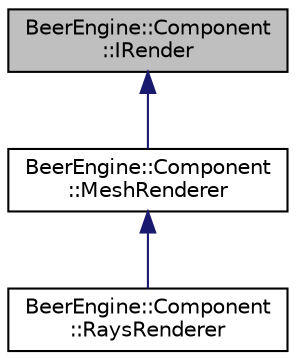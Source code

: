 digraph "BeerEngine::Component::IRender"
{
  edge [fontname="Helvetica",fontsize="10",labelfontname="Helvetica",labelfontsize="10"];
  node [fontname="Helvetica",fontsize="10",shape=record];
  Node0 [label="BeerEngine::Component\l::IRender",height=0.2,width=0.4,color="black", fillcolor="grey75", style="filled", fontcolor="black"];
  Node0 -> Node1 [dir="back",color="midnightblue",fontsize="10",style="solid"];
  Node1 [label="BeerEngine::Component\l::MeshRenderer",height=0.2,width=0.4,color="black", fillcolor="white", style="filled",URL="$class_beer_engine_1_1_component_1_1_mesh_renderer.html"];
  Node1 -> Node2 [dir="back",color="midnightblue",fontsize="10",style="solid"];
  Node2 [label="BeerEngine::Component\l::RaysRenderer",height=0.2,width=0.4,color="black", fillcolor="white", style="filled",URL="$class_beer_engine_1_1_component_1_1_rays_renderer.html"];
}
